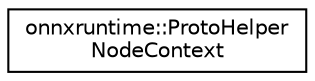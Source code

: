 digraph "Graphical Class Hierarchy"
{
  edge [fontname="Helvetica",fontsize="10",labelfontname="Helvetica",labelfontsize="10"];
  node [fontname="Helvetica",fontsize="10",shape=record];
  rankdir="LR";
  Node0 [label="onnxruntime::ProtoHelper\lNodeContext",height=0.2,width=0.4,color="black", fillcolor="white", style="filled",URL="$classonnxruntime_1_1ProtoHelperNodeContext.html"];
}
